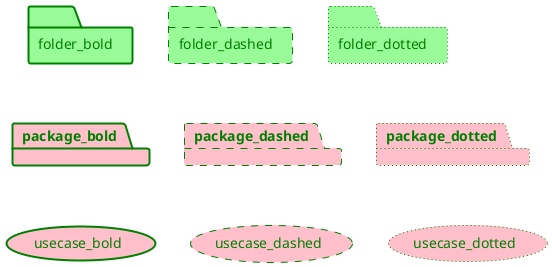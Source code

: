 {
  "sha1": "5lkr4zcbzwvzkcux8gz2z25a7h94xqp",
  "insertion": {
    "when": "2024-05-30T20:48:20.770Z",
    "url": "https://forum.plantuml.net/13243/inline-manage-dashed-dotted-package-usecase-deployment-usecase?show=13263#c13263",
    "user": "plantuml@gmail.com"
  }
}
@startuml
folder folder_bold     #palegreen;line:green;line.bold;text:green
folder folder_dashed   #palegreen;line:green;line.dashed;text:green
folder folder_dotted   #palegreen;line:green;line.dotted;text:green

package package_bold   #pink;line:green;line.bold;text:green
package package_dashed #pink;line:green;line.dashed;text:green
package package_dotted #pink;line:green;line.dotted;text:green

usecase usecase_bold   #pink;line:green;line.bold;text:green
usecase usecase_dashed #pink;line:green;line.dashed;text:green
usecase usecase_dotted #pink;line:green;line.dotted;text:green
@enduml
